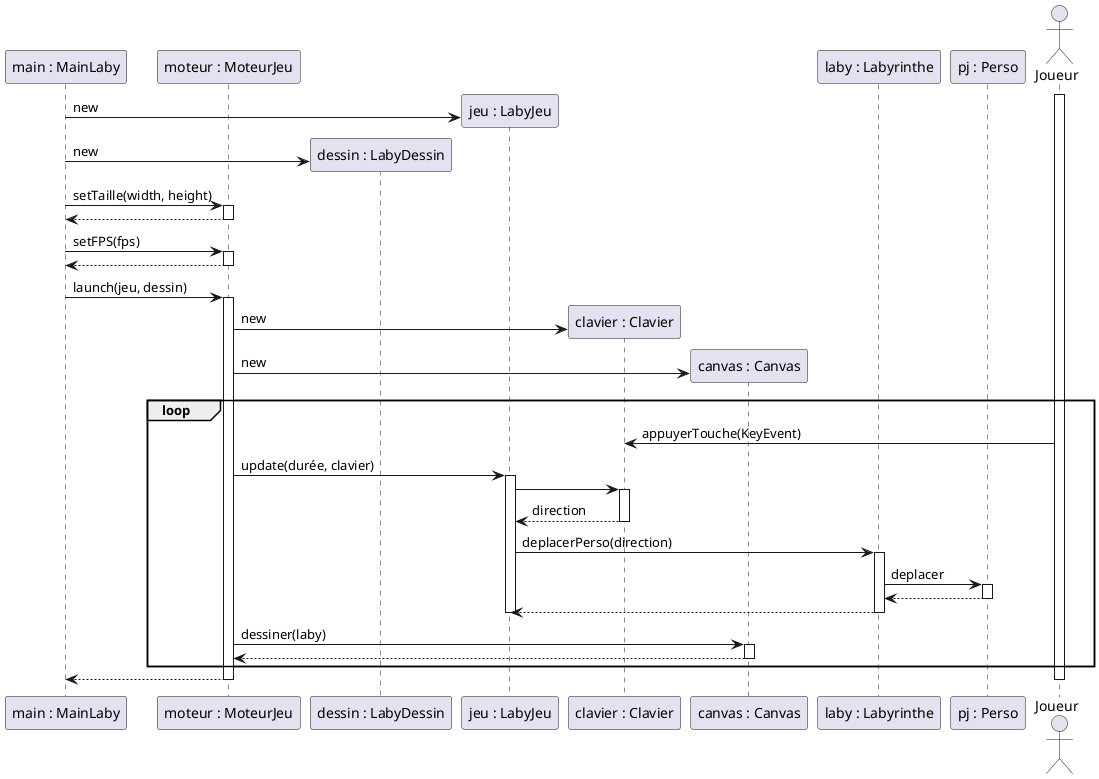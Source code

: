 @startuml
participant main as "main : MainLaby"
participant moteur as "moteur : MoteurJeu"
participant dessin as "dessin : LabyDessin"
participant jeu as "jeu : LabyJeu"
participant clavier as "clavier : Clavier"
participant canvas as "canvas : Canvas"
participant laby as "laby : Labyrinthe"
participant pj as "pj : Perso"
actor joueur as "Joueur"
activate joueur
create jeu
main -> jeu : new
create dessin
main -> dessin : new
main -> moteur : setTaille(width, height)
activate moteur
moteur --> main
deactivate moteur
main -> moteur : setFPS(fps)
activate moteur
moteur --> main
deactivate moteur
main -> moteur : launch(jeu, dessin)
activate moteur
create clavier
moteur -> clavier : new
create canvas
moteur -> canvas : new
loop
joueur -> clavier : appuyerTouche(KeyEvent)
moteur -> jeu : update(durée, clavier)
activate jeu
jeu -> clavier
activate clavier
clavier --> jeu : direction
deactivate clavier
jeu -> laby : deplacerPerso(direction)
activate laby
laby -> pj : deplacer
activate pj
pj --> laby
deactivate pj
laby --> jeu
deactivate laby
deactivate jeu
moteur -> canvas : dessiner(laby)
activate canvas
canvas --> moteur
deactivate canvas
end
moteur --> main
deactivate moteur
deactivate joueur
@enduml